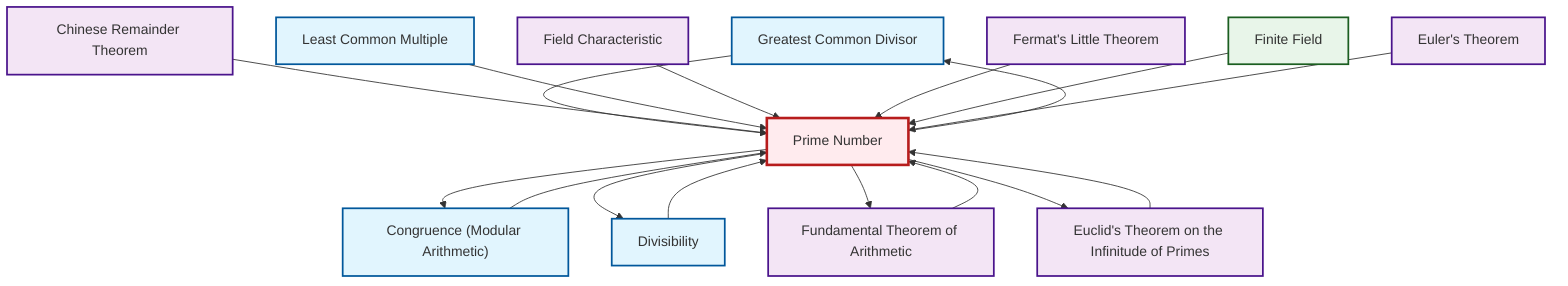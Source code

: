 graph TD
    classDef definition fill:#e1f5fe,stroke:#01579b,stroke-width:2px
    classDef theorem fill:#f3e5f5,stroke:#4a148c,stroke-width:2px
    classDef axiom fill:#fff3e0,stroke:#e65100,stroke-width:2px
    classDef example fill:#e8f5e9,stroke:#1b5e20,stroke-width:2px
    classDef current fill:#ffebee,stroke:#b71c1c,stroke-width:3px
    def-gcd["Greatest Common Divisor"]:::definition
    thm-fermat-little["Fermat's Little Theorem"]:::theorem
    thm-fundamental-arithmetic["Fundamental Theorem of Arithmetic"]:::theorem
    thm-field-characteristic["Field Characteristic"]:::theorem
    def-prime["Prime Number"]:::definition
    def-lcm["Least Common Multiple"]:::definition
    thm-chinese-remainder["Chinese Remainder Theorem"]:::theorem
    def-congruence["Congruence (Modular Arithmetic)"]:::definition
    ex-finite-field["Finite Field"]:::example
    def-divisibility["Divisibility"]:::definition
    thm-euclid-infinitude-primes["Euclid's Theorem on the Infinitude of Primes"]:::theorem
    thm-euler["Euler's Theorem"]:::theorem
    def-gcd --> def-prime
    def-prime --> def-congruence
    def-prime --> def-divisibility
    def-prime --> thm-fundamental-arithmetic
    thm-chinese-remainder --> def-prime
    thm-euclid-infinitude-primes --> def-prime
    thm-fundamental-arithmetic --> def-prime
    def-prime --> thm-euclid-infinitude-primes
    def-lcm --> def-prime
    thm-field-characteristic --> def-prime
    thm-fermat-little --> def-prime
    def-prime --> def-gcd
    def-divisibility --> def-prime
    def-congruence --> def-prime
    ex-finite-field --> def-prime
    thm-euler --> def-prime
    class def-prime current